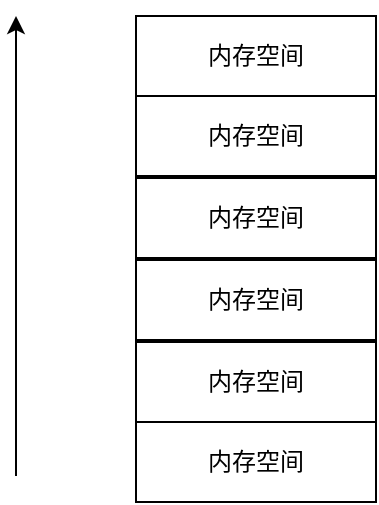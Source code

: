 <mxfile version="27.0.5">
  <diagram name="第 1 页" id="KK3FCtFLs3KHIXqktHmG">
    <mxGraphModel dx="1213" dy="764" grid="1" gridSize="10" guides="1" tooltips="1" connect="1" arrows="1" fold="1" page="1" pageScale="1" pageWidth="827" pageHeight="1169" math="0" shadow="0">
      <root>
        <mxCell id="0" />
        <mxCell id="1" parent="0" />
        <mxCell id="WgZST6R4D_UCHKurKqY--1" value="内存空间" style="rounded=0;whiteSpace=wrap;html=1;" vertex="1" parent="1">
          <mxGeometry x="290" y="150" width="120" height="40" as="geometry" />
        </mxCell>
        <mxCell id="WgZST6R4D_UCHKurKqY--2" value="" style="endArrow=classic;html=1;rounded=0;" edge="1" parent="1">
          <mxGeometry width="50" height="50" relative="1" as="geometry">
            <mxPoint x="230" y="380" as="sourcePoint" />
            <mxPoint x="230" y="150" as="targetPoint" />
          </mxGeometry>
        </mxCell>
        <mxCell id="WgZST6R4D_UCHKurKqY--3" value="内存空间" style="rounded=0;whiteSpace=wrap;html=1;" vertex="1" parent="1">
          <mxGeometry x="290" y="190" width="120" height="40" as="geometry" />
        </mxCell>
        <mxCell id="WgZST6R4D_UCHKurKqY--4" value="内存空间" style="rounded=0;whiteSpace=wrap;html=1;" vertex="1" parent="1">
          <mxGeometry x="290" y="231" width="120" height="40" as="geometry" />
        </mxCell>
        <mxCell id="WgZST6R4D_UCHKurKqY--5" value="内存空间" style="rounded=0;whiteSpace=wrap;html=1;" vertex="1" parent="1">
          <mxGeometry x="290" y="272" width="120" height="40" as="geometry" />
        </mxCell>
        <mxCell id="WgZST6R4D_UCHKurKqY--6" value="内存空间" style="rounded=0;whiteSpace=wrap;html=1;" vertex="1" parent="1">
          <mxGeometry x="290" y="313" width="120" height="40" as="geometry" />
        </mxCell>
        <mxCell id="WgZST6R4D_UCHKurKqY--7" value="内存空间" style="rounded=0;whiteSpace=wrap;html=1;" vertex="1" parent="1">
          <mxGeometry x="290" y="353" width="120" height="40" as="geometry" />
        </mxCell>
      </root>
    </mxGraphModel>
  </diagram>
</mxfile>
